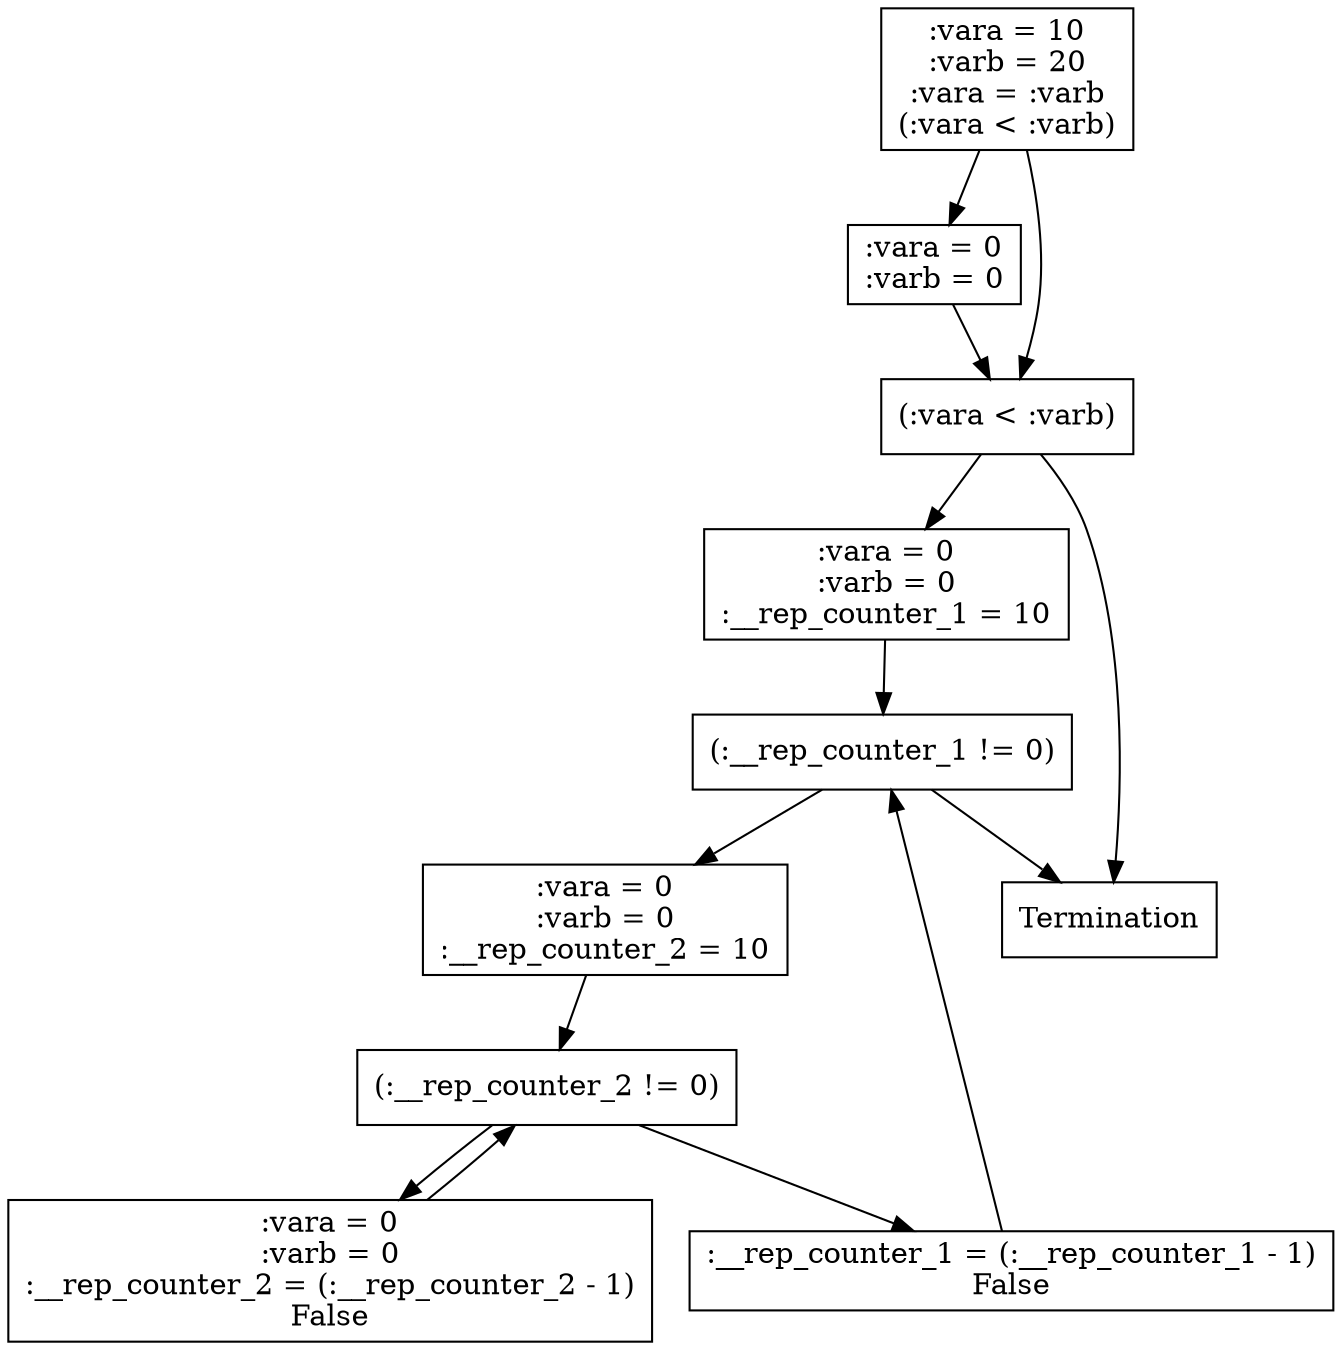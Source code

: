 // Control Flow Graph
strict digraph {
	0 [label=":vara = 10
:varb = 20
:vara = :varb
(:vara < :varb)" shape=box]
	4 [label=":vara = 0
:varb = 0" shape=box]
	6 [label="(:vara < :varb)" shape=box]
	7 [label=":vara = 0
:varb = 0
:__rep_counter_1 = 10" shape=box]
	10 [label="(:__rep_counter_1 != 0)" shape=box]
	11 [label=":vara = 0
:varb = 0
:__rep_counter_2 = 10" shape=box]
	14 [label="(:__rep_counter_2 != 0)" shape=box]
	15 [label=":vara = 0
:varb = 0
:__rep_counter_2 = (:__rep_counter_2 - 1)
False" shape=box]
	19 [label=":__rep_counter_1 = (:__rep_counter_1 - 1)
False" shape=box]
	21 [label=Termination shape=box]
	0 -> 4
	0 -> 6
	4 -> 6
	6 -> 7
	6 -> 21
	7 -> 10
	10 -> 11
	10 -> 21
	11 -> 14
	14 -> 15
	14 -> 19
	15 -> 14
	19 -> 10
}
